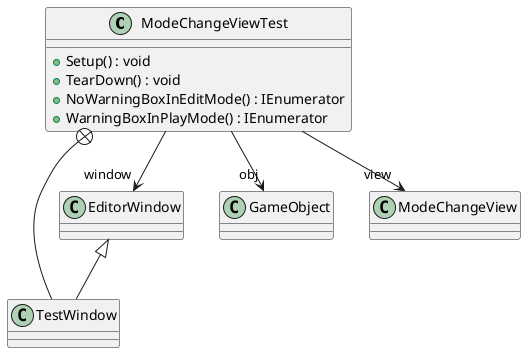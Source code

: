 @startuml
class ModeChangeViewTest {
    + Setup() : void
    + TearDown() : void
    + NoWarningBoxInEditMode() : IEnumerator
    + WarningBoxInPlayMode() : IEnumerator
}
class TestWindow {
}
ModeChangeViewTest --> "window" EditorWindow
ModeChangeViewTest --> "obj" GameObject
ModeChangeViewTest --> "view" ModeChangeView
ModeChangeViewTest +-- TestWindow
EditorWindow <|-- TestWindow
@enduml
